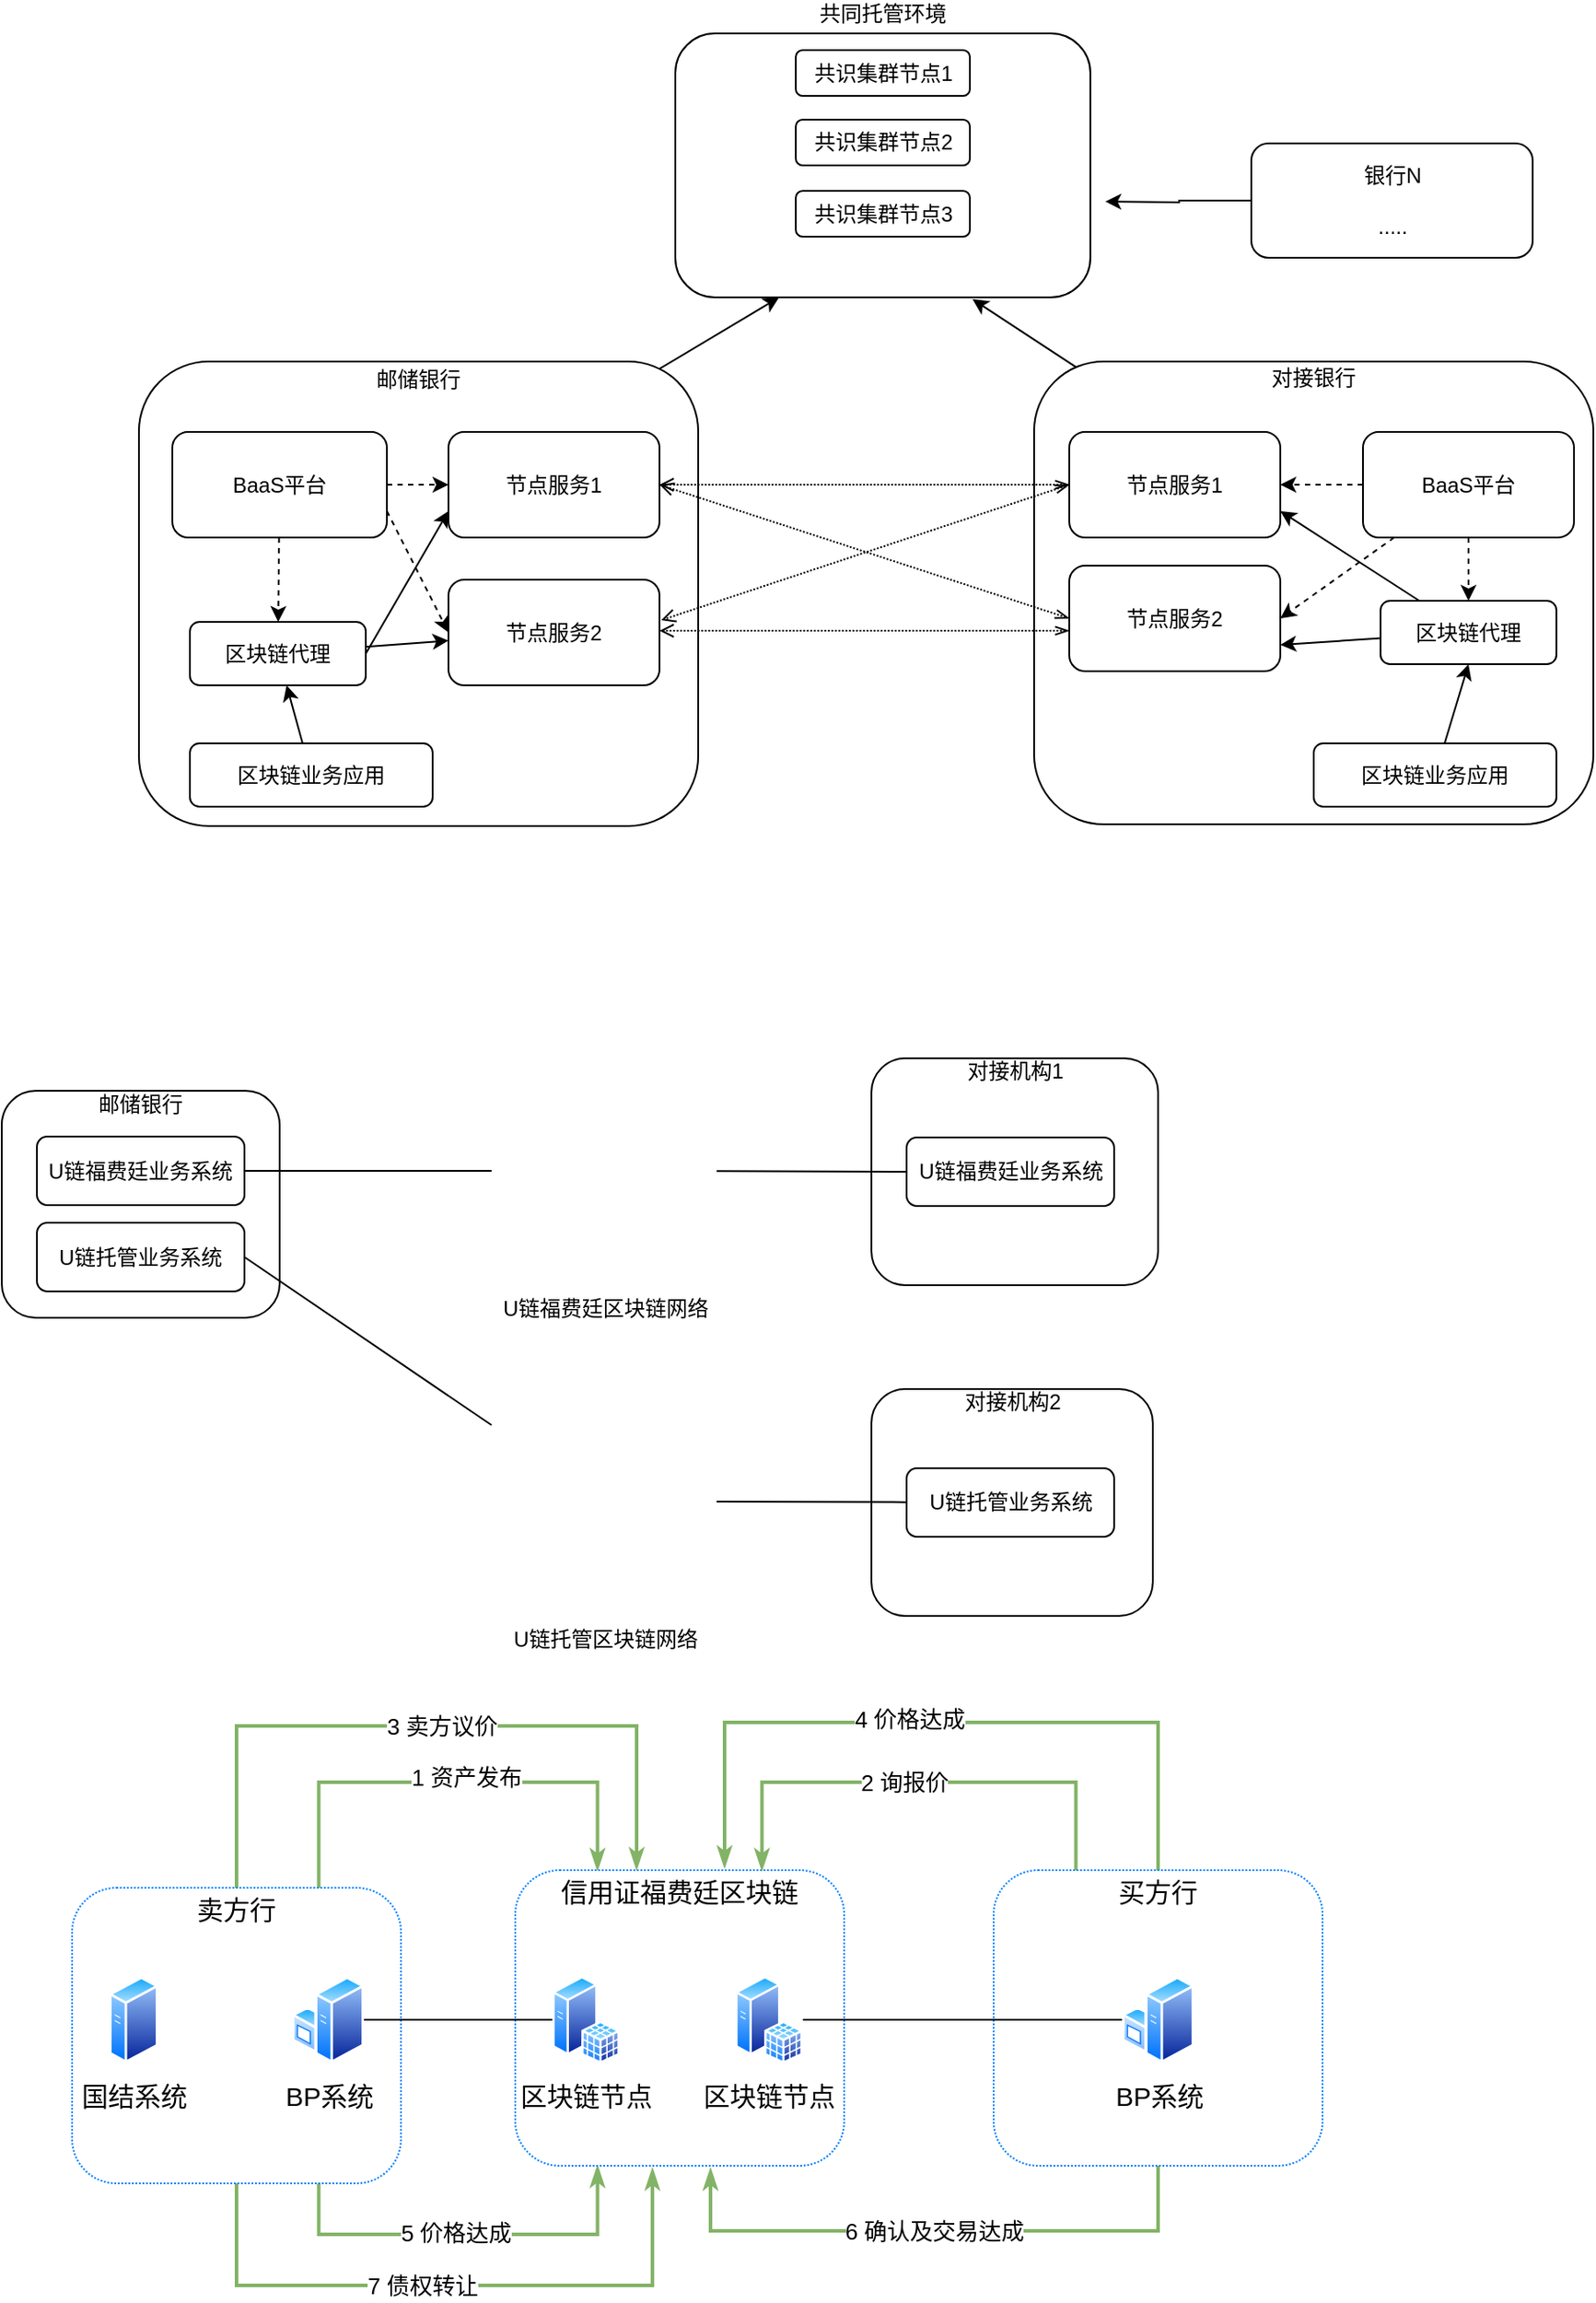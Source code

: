<mxfile version="11.1.4" type="github"><diagram id="7S9BFZ13xbCn5lA2SG7K" name="Page-1"><mxGraphModel dx="946" dy="585" grid="0" gridSize="10" guides="1" tooltips="1" connect="1" arrows="1" fold="1" page="1" pageScale="1" pageWidth="827" pageHeight="1169" math="0" shadow="0"><root><mxCell id="0"/><mxCell id="1" parent="0"/><mxCell id="zQju1auoB5IRe1iDssYX-1" style="rounded=0;orthogonalLoop=1;jettySize=auto;html=1;entryX=0.25;entryY=1;entryDx=0;entryDy=0;exitX=0.5;exitY=0;exitDx=0;exitDy=0;" edge="1" parent="1" source="zQju1auoB5IRe1iDssYX-15" target="zQju1auoB5IRe1iDssYX-5"><mxGeometry relative="1" as="geometry"><mxPoint x="511" y="208" as="targetPoint"/></mxGeometry></mxCell><mxCell id="zQju1auoB5IRe1iDssYX-2" value="邮储银行&lt;br&gt;&lt;br&gt;&lt;br&gt;&lt;br&gt;&lt;br&gt;&lt;br&gt;&lt;br&gt;&lt;br&gt;&lt;br&gt;&lt;br&gt;&lt;br&gt;&lt;br&gt;&lt;br&gt;&lt;br&gt;&lt;br&gt;&lt;br&gt;&lt;br&gt;&lt;br&gt;" style="rounded=1;whiteSpace=wrap;html=1;" vertex="1" parent="1"><mxGeometry x="118" y="226.5" width="318" height="264" as="geometry"/></mxCell><mxCell id="zQju1auoB5IRe1iDssYX-3" style="rounded=0;orthogonalLoop=1;jettySize=auto;html=1;exitX=0.5;exitY=0;exitDx=0;exitDy=0;entryX=0.716;entryY=1.007;entryDx=0;entryDy=0;entryPerimeter=0;" edge="1" parent="1" source="zQju1auoB5IRe1iDssYX-18" target="zQju1auoB5IRe1iDssYX-5"><mxGeometry relative="1" as="geometry"><mxPoint x="555" y="209" as="targetPoint"/></mxGeometry></mxCell><mxCell id="zQju1auoB5IRe1iDssYX-4" value="对接银行&lt;br&gt;&lt;br&gt;&lt;br&gt;&lt;br&gt;&lt;br&gt;&lt;br&gt;&lt;br&gt;&lt;br&gt;&lt;br&gt;&lt;br&gt;&lt;br&gt;&lt;br&gt;&lt;br&gt;&lt;br&gt;&lt;br&gt;&lt;br&gt;&lt;br&gt;&lt;br&gt;" style="rounded=1;whiteSpace=wrap;html=1;" vertex="1" parent="1"><mxGeometry x="627" y="226.5" width="318" height="263" as="geometry"/></mxCell><mxCell id="zQju1auoB5IRe1iDssYX-5" value="共同托管环境&lt;br&gt;&lt;br&gt;&lt;br&gt;&lt;br&gt;&lt;br&gt;&lt;br&gt;&lt;br&gt;&lt;br&gt;&lt;br&gt;&lt;br&gt;&lt;br&gt;&lt;br&gt;&lt;br&gt;" style="rounded=1;whiteSpace=wrap;html=1;" vertex="1" parent="1"><mxGeometry x="423" y="40" width="236" height="150" as="geometry"/></mxCell><mxCell id="zQju1auoB5IRe1iDssYX-6" style="edgeStyle=orthogonalEdgeStyle;rounded=0;orthogonalLoop=1;jettySize=auto;html=1;" edge="1" parent="1" source="zQju1auoB5IRe1iDssYX-7"><mxGeometry relative="1" as="geometry"><mxPoint x="667.5" y="135.5" as="targetPoint"/></mxGeometry></mxCell><mxCell id="zQju1auoB5IRe1iDssYX-7" value="&lt;br&gt;&lt;br&gt;银行N&lt;br&gt;&lt;br&gt;.....&lt;br&gt;&lt;br&gt;&lt;br&gt;" style="rounded=1;whiteSpace=wrap;html=1;" vertex="1" parent="1"><mxGeometry x="750.5" y="102.5" width="160" height="65" as="geometry"/></mxCell><mxCell id="zQju1auoB5IRe1iDssYX-8" value="共识集群节点1" style="rounded=1;whiteSpace=wrap;html=1;" vertex="1" parent="1"><mxGeometry x="491.5" y="49.5" width="99" height="26" as="geometry"/></mxCell><mxCell id="zQju1auoB5IRe1iDssYX-9" value="共识集群节点2&lt;br&gt;" style="rounded=1;whiteSpace=wrap;html=1;" vertex="1" parent="1"><mxGeometry x="491.5" y="89" width="99" height="26" as="geometry"/></mxCell><mxCell id="zQju1auoB5IRe1iDssYX-10" value="共识集群节点3" style="rounded=1;whiteSpace=wrap;html=1;" vertex="1" parent="1"><mxGeometry x="491.5" y="129.5" width="99" height="26" as="geometry"/></mxCell><mxCell id="zQju1auoB5IRe1iDssYX-11" style="edgeStyle=none;rounded=0;orthogonalLoop=1;jettySize=auto;html=1;entryX=0;entryY=0.5;entryDx=0;entryDy=0;exitX=1;exitY=0.75;exitDx=0;exitDy=0;dashed=1;" edge="1" parent="1" source="zQju1auoB5IRe1iDssYX-14" target="zQju1auoB5IRe1iDssYX-16"><mxGeometry relative="1" as="geometry"/></mxCell><mxCell id="zQju1auoB5IRe1iDssYX-12" style="edgeStyle=none;rounded=0;orthogonalLoop=1;jettySize=auto;html=1;entryX=0;entryY=0.5;entryDx=0;entryDy=0;exitX=1;exitY=0.5;exitDx=0;exitDy=0;dashed=1;" edge="1" parent="1" source="zQju1auoB5IRe1iDssYX-14" target="zQju1auoB5IRe1iDssYX-15"><mxGeometry relative="1" as="geometry"/></mxCell><mxCell id="zQju1auoB5IRe1iDssYX-13" style="edgeStyle=none;rounded=0;orthogonalLoop=1;jettySize=auto;html=1;dashed=1;" edge="1" parent="1" source="zQju1auoB5IRe1iDssYX-14" target="zQju1auoB5IRe1iDssYX-26"><mxGeometry relative="1" as="geometry"/></mxCell><mxCell id="zQju1auoB5IRe1iDssYX-14" value="BaaS平台" style="rounded=1;whiteSpace=wrap;html=1;" vertex="1" parent="1"><mxGeometry x="137" y="266.5" width="122" height="60" as="geometry"/></mxCell><mxCell id="zQju1auoB5IRe1iDssYX-15" value="节点服务1" style="rounded=1;whiteSpace=wrap;html=1;" vertex="1" parent="1"><mxGeometry x="294" y="266.5" width="120" height="60" as="geometry"/></mxCell><mxCell id="zQju1auoB5IRe1iDssYX-16" value="节点服务2" style="rounded=1;whiteSpace=wrap;html=1;" vertex="1" parent="1"><mxGeometry x="294" y="350.5" width="120" height="60" as="geometry"/></mxCell><mxCell id="zQju1auoB5IRe1iDssYX-17" style="edgeStyle=none;rounded=1;orthogonalLoop=1;jettySize=auto;html=1;dashed=1;dashPattern=1 1;startArrow=openThin;startFill=0;endArrow=open;endFill=0;" edge="1" parent="1" source="zQju1auoB5IRe1iDssYX-18" target="zQju1auoB5IRe1iDssYX-15"><mxGeometry relative="1" as="geometry"/></mxCell><mxCell id="zQju1auoB5IRe1iDssYX-18" value="节点服务1" style="rounded=1;whiteSpace=wrap;html=1;" vertex="1" parent="1"><mxGeometry x="647" y="266.5" width="120" height="60" as="geometry"/></mxCell><mxCell id="zQju1auoB5IRe1iDssYX-19" value="节点服务2" style="rounded=1;whiteSpace=wrap;html=1;" vertex="1" parent="1"><mxGeometry x="647" y="342.5" width="120" height="60" as="geometry"/></mxCell><mxCell id="zQju1auoB5IRe1iDssYX-20" style="edgeStyle=none;rounded=0;orthogonalLoop=1;jettySize=auto;html=1;entryX=1;entryY=0.5;entryDx=0;entryDy=0;dashed=1;" edge="1" parent="1" source="zQju1auoB5IRe1iDssYX-23" target="zQju1auoB5IRe1iDssYX-18"><mxGeometry relative="1" as="geometry"/></mxCell><mxCell id="zQju1auoB5IRe1iDssYX-21" style="edgeStyle=none;rounded=0;orthogonalLoop=1;jettySize=auto;html=1;entryX=1;entryY=0.5;entryDx=0;entryDy=0;dashed=1;" edge="1" parent="1" source="zQju1auoB5IRe1iDssYX-23" target="zQju1auoB5IRe1iDssYX-19"><mxGeometry relative="1" as="geometry"/></mxCell><mxCell id="zQju1auoB5IRe1iDssYX-22" style="edgeStyle=none;rounded=0;orthogonalLoop=1;jettySize=auto;html=1;dashed=1;" edge="1" parent="1" source="zQju1auoB5IRe1iDssYX-23" target="zQju1auoB5IRe1iDssYX-29"><mxGeometry relative="1" as="geometry"/></mxCell><mxCell id="zQju1auoB5IRe1iDssYX-23" value="BaaS平台" style="rounded=1;whiteSpace=wrap;html=1;" vertex="1" parent="1"><mxGeometry x="814" y="266.5" width="120" height="60" as="geometry"/></mxCell><mxCell id="zQju1auoB5IRe1iDssYX-24" style="edgeStyle=none;rounded=0;orthogonalLoop=1;jettySize=auto;html=1;exitX=1;exitY=0.5;exitDx=0;exitDy=0;entryX=0;entryY=0.75;entryDx=0;entryDy=0;" edge="1" parent="1" source="zQju1auoB5IRe1iDssYX-26" target="zQju1auoB5IRe1iDssYX-15"><mxGeometry relative="1" as="geometry"/></mxCell><mxCell id="zQju1auoB5IRe1iDssYX-25" style="edgeStyle=none;rounded=0;orthogonalLoop=1;jettySize=auto;html=1;" edge="1" parent="1" source="zQju1auoB5IRe1iDssYX-26" target="zQju1auoB5IRe1iDssYX-16"><mxGeometry relative="1" as="geometry"/></mxCell><mxCell id="zQju1auoB5IRe1iDssYX-26" value="区块链代理" style="rounded=1;whiteSpace=wrap;html=1;" vertex="1" parent="1"><mxGeometry x="147" y="374.5" width="100" height="36" as="geometry"/></mxCell><mxCell id="zQju1auoB5IRe1iDssYX-27" style="edgeStyle=none;rounded=0;orthogonalLoop=1;jettySize=auto;html=1;entryX=1;entryY=0.75;entryDx=0;entryDy=0;" edge="1" parent="1" source="zQju1auoB5IRe1iDssYX-29" target="zQju1auoB5IRe1iDssYX-18"><mxGeometry relative="1" as="geometry"/></mxCell><mxCell id="zQju1auoB5IRe1iDssYX-28" style="edgeStyle=none;rounded=0;orthogonalLoop=1;jettySize=auto;html=1;entryX=1;entryY=0.75;entryDx=0;entryDy=0;" edge="1" parent="1" source="zQju1auoB5IRe1iDssYX-29" target="zQju1auoB5IRe1iDssYX-19"><mxGeometry relative="1" as="geometry"/></mxCell><mxCell id="zQju1auoB5IRe1iDssYX-29" value="区块链代理" style="rounded=1;whiteSpace=wrap;html=1;" vertex="1" parent="1"><mxGeometry x="824" y="362.5" width="100" height="36" as="geometry"/></mxCell><mxCell id="zQju1auoB5IRe1iDssYX-30" style="edgeStyle=none;rounded=0;orthogonalLoop=1;jettySize=auto;html=1;" edge="1" parent="1" source="zQju1auoB5IRe1iDssYX-31" target="zQju1auoB5IRe1iDssYX-26"><mxGeometry relative="1" as="geometry"/></mxCell><mxCell id="zQju1auoB5IRe1iDssYX-31" value="区块链业务应用" style="rounded=1;whiteSpace=wrap;html=1;" vertex="1" parent="1"><mxGeometry x="147" y="443.5" width="138" height="36" as="geometry"/></mxCell><mxCell id="zQju1auoB5IRe1iDssYX-32" style="edgeStyle=none;rounded=0;orthogonalLoop=1;jettySize=auto;html=1;entryX=0.5;entryY=1;entryDx=0;entryDy=0;" edge="1" parent="1" source="zQju1auoB5IRe1iDssYX-33" target="zQju1auoB5IRe1iDssYX-29"><mxGeometry relative="1" as="geometry"/></mxCell><mxCell id="zQju1auoB5IRe1iDssYX-33" value="区块链业务应用" style="rounded=1;whiteSpace=wrap;html=1;" vertex="1" parent="1"><mxGeometry x="786" y="443.5" width="138" height="36" as="geometry"/></mxCell><mxCell id="zQju1auoB5IRe1iDssYX-34" style="edgeStyle=none;rounded=1;orthogonalLoop=1;jettySize=auto;html=1;dashed=1;dashPattern=1 1;startArrow=openThin;startFill=0;endArrow=open;endFill=0;" edge="1" parent="1"><mxGeometry relative="1" as="geometry"><mxPoint x="647" y="379.5" as="sourcePoint"/><mxPoint x="414" y="379.5" as="targetPoint"/></mxGeometry></mxCell><mxCell id="zQju1auoB5IRe1iDssYX-35" style="edgeStyle=none;rounded=1;orthogonalLoop=1;jettySize=auto;html=1;dashed=1;dashPattern=1 1;startArrow=openThin;startFill=0;endArrow=open;endFill=0;exitX=0;exitY=0.5;exitDx=0;exitDy=0;" edge="1" parent="1" source="zQju1auoB5IRe1iDssYX-19"><mxGeometry relative="1" as="geometry"><mxPoint x="647" y="296.5" as="sourcePoint"/><mxPoint x="414" y="296.5" as="targetPoint"/></mxGeometry></mxCell><mxCell id="zQju1auoB5IRe1iDssYX-36" style="edgeStyle=none;rounded=1;orthogonalLoop=1;jettySize=auto;html=1;dashed=1;dashPattern=1 1;startArrow=openThin;startFill=0;endArrow=open;endFill=0;exitX=0;exitY=0.5;exitDx=0;exitDy=0;" edge="1" parent="1" source="zQju1auoB5IRe1iDssYX-18"><mxGeometry relative="1" as="geometry"><mxPoint x="677" y="326.5" as="sourcePoint"/><mxPoint x="415" y="373.5" as="targetPoint"/></mxGeometry></mxCell><mxCell id="zQju1auoB5IRe1iDssYX-37" value="U链福费廷区块链网络" style="shape=image;html=1;verticalAlign=top;verticalLabelPosition=bottom;labelBackgroundColor=#ffffff;imageAspect=0;aspect=fixed;image=https://cdn0.iconfinder.com/data/icons/blockchain-classic/256/Storj-128.png" vertex="1" parent="1"><mxGeometry x="318.5" y="622.5" width="128" height="128" as="geometry"/></mxCell><mxCell id="zQju1auoB5IRe1iDssYX-38" value="邮储银行&lt;br&gt;&lt;br&gt;&lt;br&gt;&lt;br&gt;&lt;br&gt;&lt;br&gt;&lt;br&gt;&lt;br&gt;&lt;br&gt;" style="rounded=1;whiteSpace=wrap;html=1;" vertex="1" parent="1"><mxGeometry x="40" y="641" width="158" height="129" as="geometry"/></mxCell><mxCell id="zQju1auoB5IRe1iDssYX-39" value="对接机构1&lt;br&gt;&lt;br&gt;&lt;br&gt;&lt;br&gt;&lt;br&gt;&lt;br&gt;&lt;br&gt;&lt;br&gt;&lt;br&gt;" style="rounded=1;whiteSpace=wrap;html=1;" vertex="1" parent="1"><mxGeometry x="534.5" y="622.5" width="163" height="129" as="geometry"/></mxCell><mxCell id="zQju1auoB5IRe1iDssYX-40" value="对接机构2&lt;br&gt;&lt;br&gt;&lt;br&gt;&lt;br&gt;&lt;br&gt;&lt;br&gt;&lt;br&gt;&lt;br&gt;&lt;br&gt;" style="rounded=1;whiteSpace=wrap;html=1;" vertex="1" parent="1"><mxGeometry x="534.5" y="810.5" width="160" height="129" as="geometry"/></mxCell><mxCell id="zQju1auoB5IRe1iDssYX-41" value="U链托管区块链网络" style="shape=image;html=1;verticalAlign=top;verticalLabelPosition=bottom;labelBackgroundColor=#ffffff;imageAspect=0;aspect=fixed;image=https://cdn0.iconfinder.com/data/icons/blockchain-classic/256/Storj-128.png" vertex="1" parent="1"><mxGeometry x="318.5" y="810.5" width="128" height="128" as="geometry"/></mxCell><mxCell id="zQju1auoB5IRe1iDssYX-42" value="U链福费廷业务系统" style="rounded=1;whiteSpace=wrap;html=1;" vertex="1" parent="1"><mxGeometry x="60" y="667" width="118" height="39" as="geometry"/></mxCell><mxCell id="zQju1auoB5IRe1iDssYX-43" value="U链福费廷业务系统" style="rounded=1;whiteSpace=wrap;html=1;" vertex="1" parent="1"><mxGeometry x="554.5" y="667.5" width="118" height="39" as="geometry"/></mxCell><mxCell id="zQju1auoB5IRe1iDssYX-44" style="rounded=0;orthogonalLoop=1;jettySize=auto;html=1;entryX=0;entryY=0.5;entryDx=0;entryDy=0;endArrow=none;endFill=0;" edge="1" parent="1" source="zQju1auoB5IRe1iDssYX-37" target="zQju1auoB5IRe1iDssYX-43"><mxGeometry relative="1" as="geometry"/></mxCell><mxCell id="zQju1auoB5IRe1iDssYX-45" style="rounded=0;orthogonalLoop=1;jettySize=auto;html=1;entryX=0;entryY=0.5;entryDx=0;entryDy=0;endArrow=none;endFill=0;exitX=1;exitY=0.5;exitDx=0;exitDy=0;" edge="1" parent="1" source="zQju1auoB5IRe1iDssYX-42" target="zQju1auoB5IRe1iDssYX-37"><mxGeometry relative="1" as="geometry"/></mxCell><mxCell id="zQju1auoB5IRe1iDssYX-46" value="U链托管业务系统" style="rounded=1;whiteSpace=wrap;html=1;" vertex="1" parent="1"><mxGeometry x="60" y="716" width="118" height="39" as="geometry"/></mxCell><mxCell id="zQju1auoB5IRe1iDssYX-47" style="edgeStyle=none;rounded=0;orthogonalLoop=1;jettySize=auto;html=1;entryX=1;entryY=0.5;entryDx=0;entryDy=0;endArrow=none;endFill=0;" edge="1" parent="1" source="zQju1auoB5IRe1iDssYX-48" target="zQju1auoB5IRe1iDssYX-41"><mxGeometry relative="1" as="geometry"/></mxCell><mxCell id="zQju1auoB5IRe1iDssYX-48" value="U链托管业务系统" style="rounded=1;whiteSpace=wrap;html=1;" vertex="1" parent="1"><mxGeometry x="554.5" y="855.5" width="118" height="39" as="geometry"/></mxCell><mxCell id="zQju1auoB5IRe1iDssYX-49" style="edgeStyle=none;rounded=0;orthogonalLoop=1;jettySize=auto;html=1;endArrow=none;endFill=0;entryX=1;entryY=0.5;entryDx=0;entryDy=0;" edge="1" parent="1" source="zQju1auoB5IRe1iDssYX-41" target="zQju1auoB5IRe1iDssYX-46"><mxGeometry relative="1" as="geometry"/></mxCell><mxCell id="zQju1auoB5IRe1iDssYX-50" style="edgeStyle=elbowEdgeStyle;rounded=0;orthogonalLoop=1;jettySize=auto;elbow=vertical;html=1;exitX=0.75;exitY=0;exitDx=0;exitDy=0;entryX=0.25;entryY=0;entryDx=0;entryDy=0;endArrow=classicThin;endFill=1;fillColor=#d5e8d4;strokeColor=#82b366;strokeWidth=2;" edge="1" parent="1" source="zQju1auoB5IRe1iDssYX-58" target="zQju1auoB5IRe1iDssYX-59"><mxGeometry relative="1" as="geometry"><Array as="points"><mxPoint x="516" y="1034"/></Array></mxGeometry></mxCell><mxCell id="zQju1auoB5IRe1iDssYX-51" value="1 资产发布" style="text;html=1;resizable=0;points=[];align=center;verticalAlign=middle;labelBackgroundColor=#ffffff;fontSize=13;" vertex="1" connectable="0" parent="zQju1auoB5IRe1iDssYX-50"><mxGeometry x="0.105" y="-1" relative="1" as="geometry"><mxPoint x="-5" y="-4" as="offset"/></mxGeometry></mxCell><mxCell id="zQju1auoB5IRe1iDssYX-52" style="edgeStyle=elbowEdgeStyle;rounded=0;orthogonalLoop=1;jettySize=auto;elbow=vertical;html=1;endArrow=classicThin;endFill=1;fillColor=#d5e8d4;strokeColor=#82b366;strokeWidth=2;" edge="1" parent="1" source="zQju1auoB5IRe1iDssYX-58"><mxGeometry relative="1" as="geometry"><mxPoint x="401" y="1083.5" as="targetPoint"/><Array as="points"><mxPoint x="279" y="1002"/></Array></mxGeometry></mxCell><mxCell id="zQju1auoB5IRe1iDssYX-53" value="3 卖方议价" style="text;html=1;resizable=0;points=[];align=center;verticalAlign=middle;labelBackgroundColor=#ffffff;fontSize=13;" vertex="1" connectable="0" parent="zQju1auoB5IRe1iDssYX-52"><mxGeometry x="-0.08" y="1" relative="1" as="geometry"><mxPoint x="24" y="1" as="offset"/></mxGeometry></mxCell><mxCell id="zQju1auoB5IRe1iDssYX-54" style="edgeStyle=elbowEdgeStyle;rounded=0;orthogonalLoop=1;jettySize=auto;elbow=vertical;html=1;exitX=0.75;exitY=1;exitDx=0;exitDy=0;entryX=0.25;entryY=1;entryDx=0;entryDy=0;endArrow=classicThin;endFill=1;fillColor=#d5e8d4;strokeColor=#82b366;strokeWidth=2;" edge="1" parent="1" source="zQju1auoB5IRe1iDssYX-58" target="zQju1auoB5IRe1iDssYX-59"><mxGeometry relative="1" as="geometry"><Array as="points"><mxPoint x="286" y="1291"/></Array></mxGeometry></mxCell><mxCell id="zQju1auoB5IRe1iDssYX-55" value="5 价格达成" style="text;html=1;resizable=0;points=[];align=center;verticalAlign=middle;labelBackgroundColor=#ffffff;fontSize=13;" vertex="1" connectable="0" parent="zQju1auoB5IRe1iDssYX-54"><mxGeometry x="-0.163" y="1" relative="1" as="geometry"><mxPoint x="11" as="offset"/></mxGeometry></mxCell><mxCell id="zQju1auoB5IRe1iDssYX-56" style="edgeStyle=elbowEdgeStyle;rounded=0;orthogonalLoop=1;jettySize=auto;elbow=vertical;html=1;entryX=0.417;entryY=1.009;entryDx=0;entryDy=0;entryPerimeter=0;endArrow=classicThin;endFill=1;fillColor=#d5e8d4;strokeColor=#82b366;strokeWidth=2;" edge="1" parent="1" source="zQju1auoB5IRe1iDssYX-58" target="zQju1auoB5IRe1iDssYX-59"><mxGeometry relative="1" as="geometry"><Array as="points"><mxPoint x="291" y="1320"/></Array></mxGeometry></mxCell><mxCell id="zQju1auoB5IRe1iDssYX-57" value="7 债权转让" style="text;html=1;resizable=0;points=[];align=center;verticalAlign=middle;labelBackgroundColor=#ffffff;fontSize=13;" vertex="1" connectable="0" parent="zQju1auoB5IRe1iDssYX-56"><mxGeometry x="-0.099" relative="1" as="geometry"><mxPoint x="1" as="offset"/></mxGeometry></mxCell><mxCell id="zQju1auoB5IRe1iDssYX-58" value="卖方行&lt;br style=&quot;font-size: 15px;&quot;&gt;&lt;br style=&quot;font-size: 15px;&quot;&gt;&lt;br style=&quot;font-size: 15px;&quot;&gt;&lt;br style=&quot;font-size: 15px;&quot;&gt;&lt;br style=&quot;font-size: 15px;&quot;&gt;&lt;br style=&quot;font-size: 15px;&quot;&gt;&lt;br style=&quot;font-size: 15px;&quot;&gt;&lt;br style=&quot;font-size: 15px;&quot;&gt;&lt;br style=&quot;font-size: 15px;&quot;&gt;" style="rounded=1;whiteSpace=wrap;html=1;dashed=1;dashPattern=1 1;strokeColor=#007FFF;fontSize=15;" vertex="1" parent="1"><mxGeometry x="80" y="1094" width="187" height="168" as="geometry"/></mxCell><mxCell id="zQju1auoB5IRe1iDssYX-59" value="信用证福费廷区块链&lt;br style=&quot;font-size: 15px;&quot;&gt;&lt;br style=&quot;font-size: 15px;&quot;&gt;&lt;br style=&quot;font-size: 15px;&quot;&gt;&lt;br style=&quot;font-size: 15px;&quot;&gt;&lt;br style=&quot;font-size: 15px;&quot;&gt;&lt;br style=&quot;font-size: 15px;&quot;&gt;&lt;br style=&quot;font-size: 15px;&quot;&gt;&lt;br style=&quot;font-size: 15px;&quot;&gt;&lt;br style=&quot;font-size: 15px;&quot;&gt;" style="rounded=1;whiteSpace=wrap;html=1;dashed=1;dashPattern=1 1;strokeColor=#007FFF;fontSize=15;" vertex="1" parent="1"><mxGeometry x="332" y="1084" width="187" height="168" as="geometry"/></mxCell><mxCell id="zQju1auoB5IRe1iDssYX-60" value="区块链节点" style="aspect=fixed;perimeter=ellipsePerimeter;html=1;align=center;shadow=0;dashed=0;spacingTop=3;image;image=img/lib/active_directory/sql_server.svg;fontSize=15;" vertex="1" parent="1"><mxGeometry x="353" y="1144" width="38.5" height="50" as="geometry"/></mxCell><mxCell id="zQju1auoB5IRe1iDssYX-61" value="区块链节点" style="aspect=fixed;perimeter=ellipsePerimeter;html=1;align=center;shadow=0;dashed=0;spacingTop=3;image;image=img/lib/active_directory/sql_server.svg;fontSize=15;" vertex="1" parent="1"><mxGeometry x="457" y="1144" width="38.5" height="50" as="geometry"/></mxCell><mxCell id="zQju1auoB5IRe1iDssYX-62" style="rounded=0;orthogonalLoop=1;jettySize=auto;html=1;endArrow=none;endFill=0;entryX=0;entryY=0.5;entryDx=0;entryDy=0;fontSize=15;" edge="1" parent="1" source="zQju1auoB5IRe1iDssYX-63" target="zQju1auoB5IRe1iDssYX-60"><mxGeometry relative="1" as="geometry"><mxPoint x="279" y="1291" as="targetPoint"/></mxGeometry></mxCell><mxCell id="zQju1auoB5IRe1iDssYX-63" value="BP系统" style="aspect=fixed;perimeter=ellipsePerimeter;html=1;align=center;shadow=0;dashed=0;spacingTop=3;image;image=img/lib/active_directory/windows_server.svg;dashPattern=1 1;fontSize=15;" vertex="1" parent="1"><mxGeometry x="205" y="1144" width="41" height="50" as="geometry"/></mxCell><mxCell id="zQju1auoB5IRe1iDssYX-64" value="国结系统" style="aspect=fixed;perimeter=ellipsePerimeter;html=1;align=center;shadow=0;dashed=0;spacingTop=3;image;image=img/lib/active_directory/generic_server.svg;dashPattern=1 1;fontSize=15;" vertex="1" parent="1"><mxGeometry x="101" y="1144" width="28.0" height="50" as="geometry"/></mxCell><mxCell id="zQju1auoB5IRe1iDssYX-65" style="edgeStyle=elbowEdgeStyle;rounded=0;orthogonalLoop=1;jettySize=auto;elbow=vertical;html=1;exitX=0.25;exitY=0;exitDx=0;exitDy=0;entryX=0.75;entryY=0;entryDx=0;entryDy=0;endArrow=classicThin;endFill=1;fillColor=#d5e8d4;strokeColor=#82b366;strokeWidth=2;" edge="1" parent="1" source="zQju1auoB5IRe1iDssYX-71" target="zQju1auoB5IRe1iDssYX-59"><mxGeometry relative="1" as="geometry"><Array as="points"><mxPoint x="562" y="1034"/></Array></mxGeometry></mxCell><mxCell id="zQju1auoB5IRe1iDssYX-66" value="2 询报价" style="text;html=1;resizable=0;points=[];align=center;verticalAlign=middle;labelBackgroundColor=#ffffff;fontSize=13;" vertex="1" connectable="0" parent="zQju1auoB5IRe1iDssYX-65"><mxGeometry x="-0.197" relative="1" as="geometry"><mxPoint x="-36" as="offset"/></mxGeometry></mxCell><mxCell id="zQju1auoB5IRe1iDssYX-67" style="edgeStyle=elbowEdgeStyle;rounded=0;orthogonalLoop=1;jettySize=auto;elbow=vertical;html=1;endArrow=classicThin;endFill=1;fillColor=#d5e8d4;strokeColor=#82b366;strokeWidth=2;" edge="1" parent="1" source="zQju1auoB5IRe1iDssYX-71"><mxGeometry relative="1" as="geometry"><mxPoint x="451" y="1082.5" as="targetPoint"/><Array as="points"><mxPoint x="576" y="1000"/></Array></mxGeometry></mxCell><mxCell id="zQju1auoB5IRe1iDssYX-68" value="4 价格达成" style="text;html=1;resizable=0;points=[];align=center;verticalAlign=middle;labelBackgroundColor=#ffffff;fontSize=13;" vertex="1" connectable="0" parent="zQju1auoB5IRe1iDssYX-67"><mxGeometry x="0.092" y="-2" relative="1" as="geometry"><mxPoint as="offset"/></mxGeometry></mxCell><mxCell id="zQju1auoB5IRe1iDssYX-69" style="edgeStyle=elbowEdgeStyle;rounded=0;orthogonalLoop=1;jettySize=auto;elbow=vertical;html=1;endArrow=classicThin;endFill=1;fillColor=#d5e8d4;strokeColor=#82b366;strokeWidth=2;" edge="1" parent="1" source="zQju1auoB5IRe1iDssYX-71"><mxGeometry relative="1" as="geometry"><mxPoint x="443" y="1253.5" as="targetPoint"/><Array as="points"><mxPoint x="589" y="1289"/></Array></mxGeometry></mxCell><mxCell id="zQju1auoB5IRe1iDssYX-70" value="6 确认及交易达成" style="text;html=1;resizable=0;points=[];align=center;verticalAlign=middle;labelBackgroundColor=#ffffff;fontSize=13;" vertex="1" connectable="0" parent="zQju1auoB5IRe1iDssYX-69"><mxGeometry x="-0.257" relative="1" as="geometry"><mxPoint x="-43" as="offset"/></mxGeometry></mxCell><mxCell id="zQju1auoB5IRe1iDssYX-71" value="买方行&lt;br style=&quot;font-size: 15px;&quot;&gt;&lt;br style=&quot;font-size: 15px;&quot;&gt;&lt;br style=&quot;font-size: 15px;&quot;&gt;&lt;br style=&quot;font-size: 15px;&quot;&gt;&lt;br style=&quot;font-size: 15px;&quot;&gt;&lt;br style=&quot;font-size: 15px;&quot;&gt;&lt;br style=&quot;font-size: 15px;&quot;&gt;&lt;br style=&quot;font-size: 15px;&quot;&gt;&lt;br style=&quot;font-size: 15px;&quot;&gt;" style="rounded=1;whiteSpace=wrap;html=1;dashed=1;dashPattern=1 1;strokeColor=#007FFF;fontSize=15;" vertex="1" parent="1"><mxGeometry x="604" y="1084" width="187" height="168" as="geometry"/></mxCell><mxCell id="zQju1auoB5IRe1iDssYX-72" style="edgeStyle=none;rounded=0;orthogonalLoop=1;jettySize=auto;html=1;endArrow=none;endFill=0;fontSize=15;" edge="1" parent="1" source="zQju1auoB5IRe1iDssYX-73" target="zQju1auoB5IRe1iDssYX-61"><mxGeometry relative="1" as="geometry"/></mxCell><mxCell id="zQju1auoB5IRe1iDssYX-73" value="BP系统" style="aspect=fixed;perimeter=ellipsePerimeter;html=1;align=center;shadow=0;dashed=0;spacingTop=3;image;image=img/lib/active_directory/windows_server.svg;dashPattern=1 1;fontSize=15;" vertex="1" parent="1"><mxGeometry x="677" y="1144" width="41" height="50" as="geometry"/></mxCell><mxCell id="zQju1auoB5IRe1iDssYX-74" value="" style="shape=image;html=1;verticalAlign=top;verticalLabelPosition=bottom;labelBackgroundColor=#ffffff;imageAspect=0;aspect=fixed;image=https://cdn0.iconfinder.com/data/icons/blockchain-classic/256/Zeusshield-128.png;dashed=1;dashPattern=1 1;fontSize=15;" vertex="1" parent="1"><mxGeometry x="404.5" y="1144" width="42" height="42" as="geometry"/></mxCell></root></mxGraphModel></diagram></mxfile>